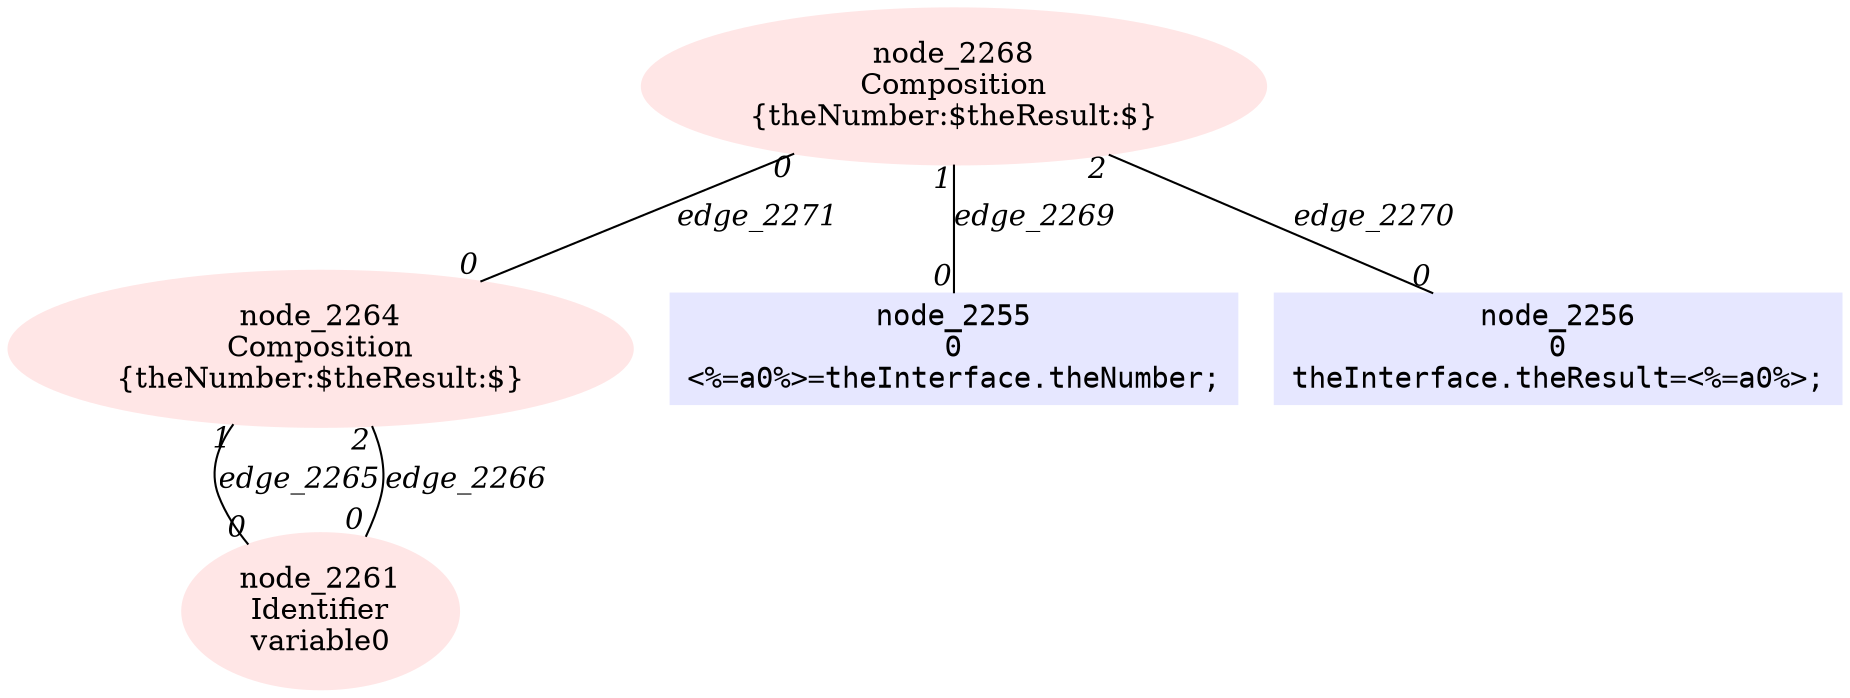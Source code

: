 digraph g{node_2261 [shape=ellipse, style=filled, color="0.0 0.1 1.0", label="node_2261
Identifier
variable0" ]
node_2264 [shape=ellipse, style=filled, color="0.0 0.1 1.0", label="node_2264
Composition
{theNumber:$theResult:$}" ]
node_2268 [shape=ellipse, style=filled, color="0.0 0.1 1.0", label="node_2268
Composition
{theNumber:$theResult:$}" ]
node_2255 [shape=box, style=filled, color="0.66 0.1 1.0", fontname="Courier", label="node_2255
0
<%=a0%>=theInterface.theNumber;
" ]
node_2256 [shape=box, style=filled, color="0.66 0.1 1.0", fontname="Courier", label="node_2256
0
theInterface.theResult=<%=a0%>;
" ]
node_2264 -> node_2261 [dir=none, arrowHead=none, fontname="Times-Italic", label="edge_2265",  headlabel="0", taillabel="1" ]
node_2264 -> node_2261 [dir=none, arrowHead=none, fontname="Times-Italic", label="edge_2266",  headlabel="0", taillabel="2" ]
node_2268 -> node_2255 [dir=none, arrowHead=none, fontname="Times-Italic", label="edge_2269",  headlabel="0", taillabel="1" ]
node_2268 -> node_2256 [dir=none, arrowHead=none, fontname="Times-Italic", label="edge_2270",  headlabel="0", taillabel="2" ]
node_2268 -> node_2264 [dir=none, arrowHead=none, fontname="Times-Italic", label="edge_2271",  headlabel="0", taillabel="0" ]
}